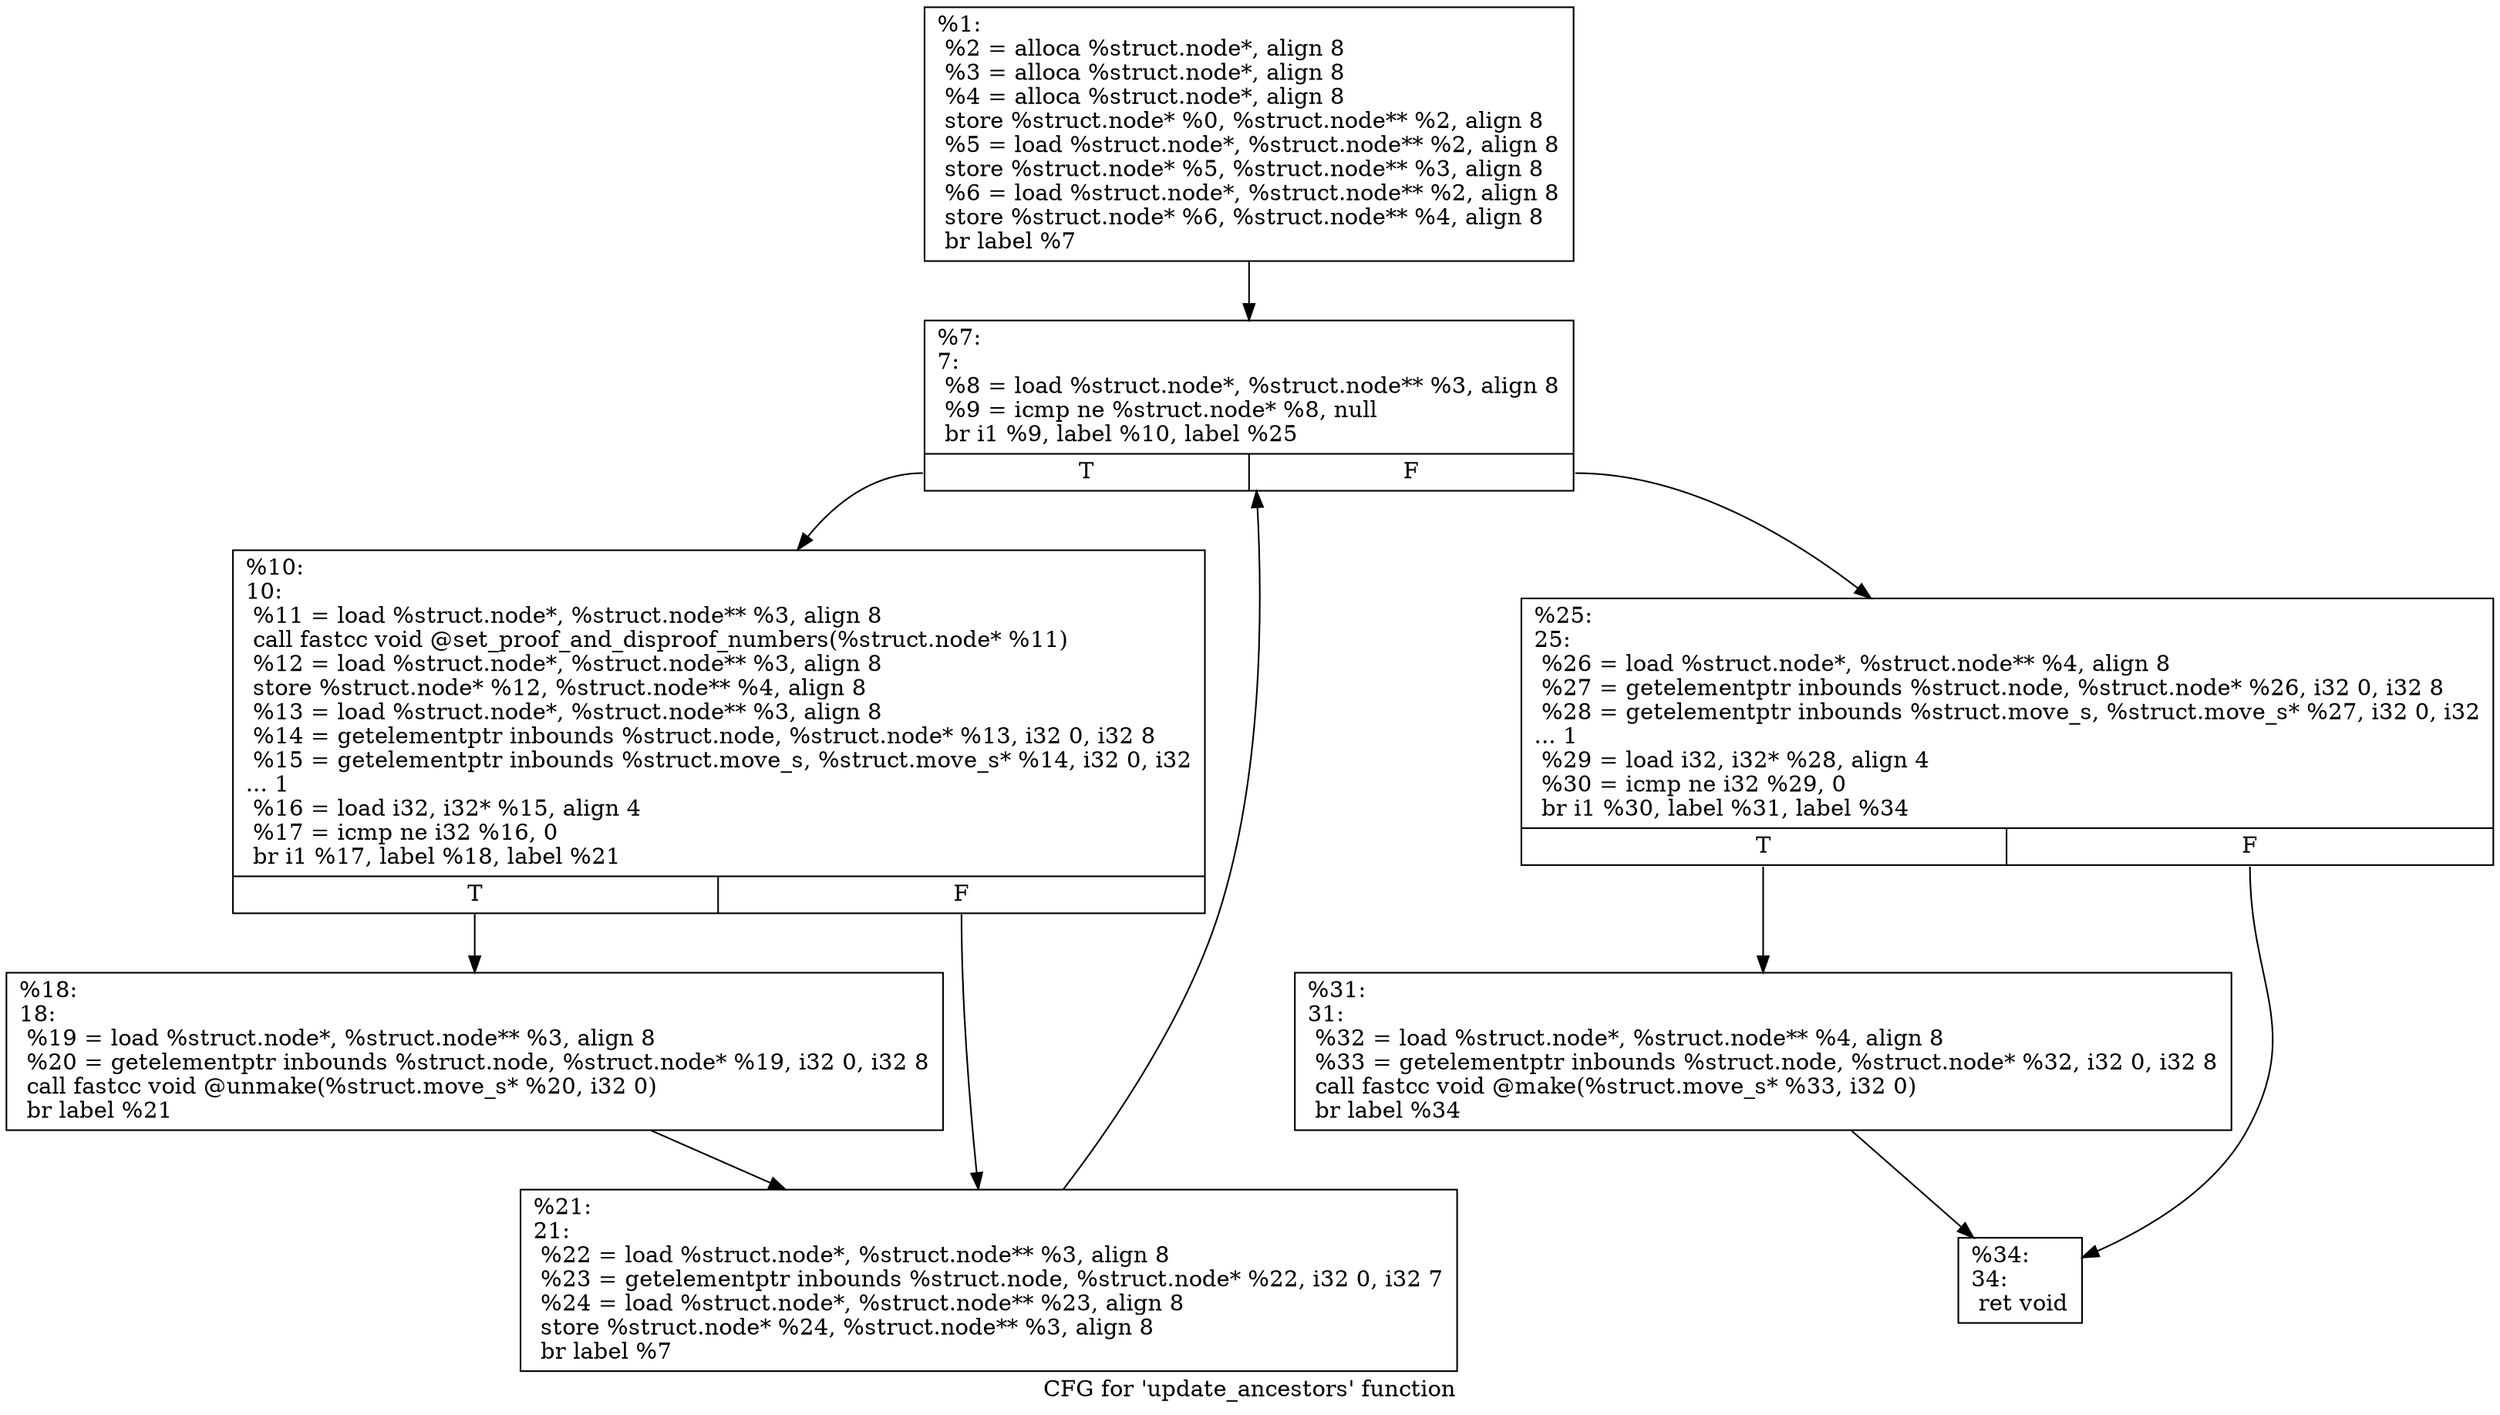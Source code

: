 digraph "CFG for 'update_ancestors' function" {
	label="CFG for 'update_ancestors' function";

	Node0x26965a0 [shape=record,label="{%1:\l  %2 = alloca %struct.node*, align 8\l  %3 = alloca %struct.node*, align 8\l  %4 = alloca %struct.node*, align 8\l  store %struct.node* %0, %struct.node** %2, align 8\l  %5 = load %struct.node*, %struct.node** %2, align 8\l  store %struct.node* %5, %struct.node** %3, align 8\l  %6 = load %struct.node*, %struct.node** %2, align 8\l  store %struct.node* %6, %struct.node** %4, align 8\l  br label %7\l}"];
	Node0x26965a0 -> Node0x26965f0;
	Node0x26965f0 [shape=record,label="{%7:\l7:                                                \l  %8 = load %struct.node*, %struct.node** %3, align 8\l  %9 = icmp ne %struct.node* %8, null\l  br i1 %9, label %10, label %25\l|{<s0>T|<s1>F}}"];
	Node0x26965f0:s0 -> Node0x2696640;
	Node0x26965f0:s1 -> Node0x2696730;
	Node0x2696640 [shape=record,label="{%10:\l10:                                               \l  %11 = load %struct.node*, %struct.node** %3, align 8\l  call fastcc void @set_proof_and_disproof_numbers(%struct.node* %11)\l  %12 = load %struct.node*, %struct.node** %3, align 8\l  store %struct.node* %12, %struct.node** %4, align 8\l  %13 = load %struct.node*, %struct.node** %3, align 8\l  %14 = getelementptr inbounds %struct.node, %struct.node* %13, i32 0, i32 8\l  %15 = getelementptr inbounds %struct.move_s, %struct.move_s* %14, i32 0, i32\l... 1\l  %16 = load i32, i32* %15, align 4\l  %17 = icmp ne i32 %16, 0\l  br i1 %17, label %18, label %21\l|{<s0>T|<s1>F}}"];
	Node0x2696640:s0 -> Node0x2696690;
	Node0x2696640:s1 -> Node0x26966e0;
	Node0x2696690 [shape=record,label="{%18:\l18:                                               \l  %19 = load %struct.node*, %struct.node** %3, align 8\l  %20 = getelementptr inbounds %struct.node, %struct.node* %19, i32 0, i32 8\l  call fastcc void @unmake(%struct.move_s* %20, i32 0)\l  br label %21\l}"];
	Node0x2696690 -> Node0x26966e0;
	Node0x26966e0 [shape=record,label="{%21:\l21:                                               \l  %22 = load %struct.node*, %struct.node** %3, align 8\l  %23 = getelementptr inbounds %struct.node, %struct.node* %22, i32 0, i32 7\l  %24 = load %struct.node*, %struct.node** %23, align 8\l  store %struct.node* %24, %struct.node** %3, align 8\l  br label %7\l}"];
	Node0x26966e0 -> Node0x26965f0;
	Node0x2696730 [shape=record,label="{%25:\l25:                                               \l  %26 = load %struct.node*, %struct.node** %4, align 8\l  %27 = getelementptr inbounds %struct.node, %struct.node* %26, i32 0, i32 8\l  %28 = getelementptr inbounds %struct.move_s, %struct.move_s* %27, i32 0, i32\l... 1\l  %29 = load i32, i32* %28, align 4\l  %30 = icmp ne i32 %29, 0\l  br i1 %30, label %31, label %34\l|{<s0>T|<s1>F}}"];
	Node0x2696730:s0 -> Node0x2696780;
	Node0x2696730:s1 -> Node0x26967d0;
	Node0x2696780 [shape=record,label="{%31:\l31:                                               \l  %32 = load %struct.node*, %struct.node** %4, align 8\l  %33 = getelementptr inbounds %struct.node, %struct.node* %32, i32 0, i32 8\l  call fastcc void @make(%struct.move_s* %33, i32 0)\l  br label %34\l}"];
	Node0x2696780 -> Node0x26967d0;
	Node0x26967d0 [shape=record,label="{%34:\l34:                                               \l  ret void\l}"];
}
